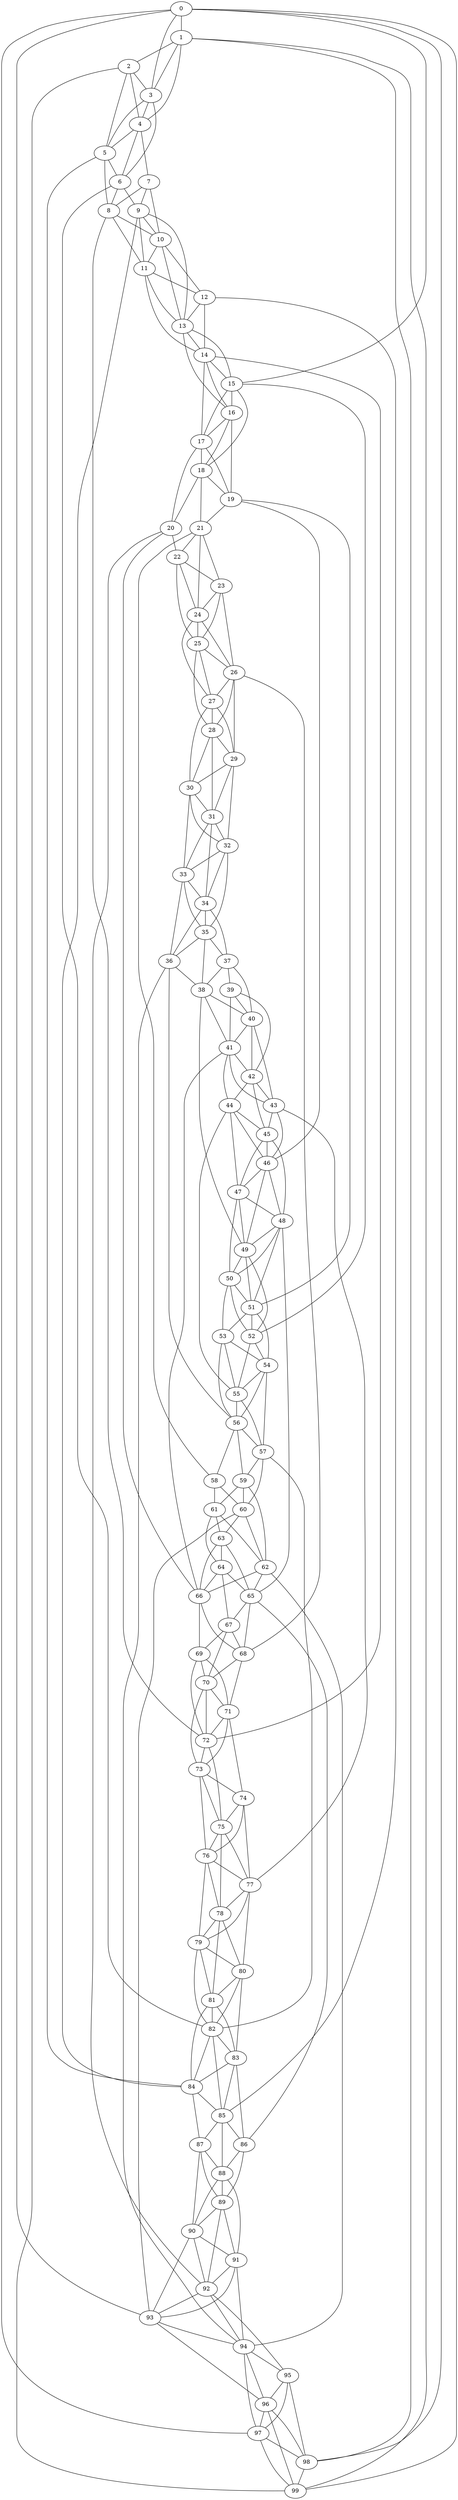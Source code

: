 strict graph "watts_strogatz_graph(100,6,0.1)" {
0;
1;
2;
3;
4;
5;
6;
7;
8;
9;
10;
11;
12;
13;
14;
15;
16;
17;
18;
19;
20;
21;
22;
23;
24;
25;
26;
27;
28;
29;
30;
31;
32;
33;
34;
35;
36;
37;
38;
39;
40;
41;
42;
43;
44;
45;
46;
47;
48;
49;
50;
51;
52;
53;
54;
55;
56;
57;
58;
59;
60;
61;
62;
63;
64;
65;
66;
67;
68;
69;
70;
71;
72;
73;
74;
75;
76;
77;
78;
79;
80;
81;
82;
83;
84;
85;
86;
87;
88;
89;
90;
91;
92;
93;
94;
95;
96;
97;
98;
99;
0 -- 1  [is_available=True, prob="1.0"];
0 -- 3  [is_available=True, prob="0.95530484895"];
0 -- 97  [is_available=True, prob="1.0"];
0 -- 98  [is_available=True, prob="0.932992475526"];
0 -- 15  [is_available=True, prob="0.724619829673"];
0 -- 99  [is_available=True, prob="0.968575084821"];
0 -- 93  [is_available=True, prob="0.345556858001"];
1 -- 2  [is_available=True, prob="1.0"];
1 -- 99  [is_available=True, prob="0.64339460914"];
1 -- 4  [is_available=True, prob="0.378230030794"];
1 -- 98  [is_available=True, prob="1.0"];
1 -- 3  [is_available=True, prob="0.185126451013"];
2 -- 3  [is_available=True, prob="0.848298204996"];
2 -- 4  [is_available=True, prob="1.0"];
2 -- 5  [is_available=True, prob="0.666213341323"];
2 -- 99  [is_available=True, prob="0.710290964756"];
3 -- 4  [is_available=True, prob="0.417591915344"];
3 -- 5  [is_available=True, prob="0.591488362964"];
3 -- 6  [is_available=True, prob="0.893776777054"];
4 -- 5  [is_available=True, prob="0.859464552687"];
4 -- 6  [is_available=True, prob="0.0811681869981"];
4 -- 7  [is_available=True, prob="0.734706004808"];
5 -- 6  [is_available=True, prob="0.508907332091"];
5 -- 8  [is_available=True, prob="0.958351436233"];
5 -- 84  [is_available=True, prob="1.0"];
6 -- 8  [is_available=True, prob="0.729996816073"];
6 -- 9  [is_available=True, prob="1.0"];
6 -- 82  [is_available=True, prob="0.0935084722521"];
7 -- 8  [is_available=True, prob="0.705509552688"];
7 -- 9  [is_available=True, prob="0.300808768996"];
7 -- 10  [is_available=True, prob="0.616190846593"];
8 -- 72  [is_available=True, prob="0.603159919147"];
8 -- 10  [is_available=True, prob="0.656395808432"];
8 -- 11  [is_available=True, prob="1.0"];
9 -- 10  [is_available=True, prob="1.0"];
9 -- 11  [is_available=True, prob="0.433118571296"];
9 -- 13  [is_available=True, prob="0.119802030969"];
9 -- 84  [is_available=True, prob="0.455210948234"];
10 -- 11  [is_available=True, prob="0.222404995829"];
10 -- 12  [is_available=True, prob="0.0673701691717"];
10 -- 13  [is_available=True, prob="0.950305083435"];
11 -- 12  [is_available=True, prob="1.0"];
11 -- 13  [is_available=True, prob="0.810682650516"];
11 -- 14  [is_available=True, prob="0.0540402311435"];
12 -- 13  [is_available=True, prob="0.732551516483"];
12 -- 14  [is_available=True, prob="0.477539306698"];
12 -- 85  [is_available=True, prob="0.0314601994012"];
13 -- 14  [is_available=True, prob="0.4263230275"];
13 -- 15  [is_available=True, prob="0.81529333994"];
13 -- 16  [is_available=True, prob="0.925458791935"];
14 -- 72  [is_available=True, prob="0.0698209365876"];
14 -- 15  [is_available=True, prob="0.138761446649"];
14 -- 16  [is_available=True, prob="0.904780646181"];
14 -- 17  [is_available=True, prob="0.633037206964"];
15 -- 16  [is_available=True, prob="1.0"];
15 -- 17  [is_available=True, prob="0.641283452562"];
15 -- 18  [is_available=True, prob="0.0214683697856"];
15 -- 52  [is_available=True, prob="1.0"];
16 -- 17  [is_available=True, prob="1.0"];
16 -- 18  [is_available=True, prob="0.591228238702"];
16 -- 19  [is_available=True, prob="1.0"];
17 -- 18  [is_available=True, prob="0.0215161689535"];
17 -- 19  [is_available=True, prob="1.0"];
17 -- 20  [is_available=True, prob="0.721303169412"];
18 -- 19  [is_available=True, prob="0.78631979811"];
18 -- 20  [is_available=True, prob="0.458327397808"];
18 -- 21  [is_available=True, prob="1.0"];
19 -- 46  [is_available=True, prob="0.936537921424"];
19 -- 51  [is_available=True, prob="1.0"];
19 -- 21  [is_available=True, prob="1.0"];
20 -- 66  [is_available=True, prob="0.052996563884"];
20 -- 22  [is_available=True, prob="0.771944178554"];
20 -- 92  [is_available=True, prob="1.0"];
21 -- 22  [is_available=True, prob="0.807535615253"];
21 -- 23  [is_available=True, prob="0.291555356968"];
21 -- 24  [is_available=True, prob="0.25933423994"];
21 -- 58  [is_available=True, prob="0.592885954427"];
22 -- 23  [is_available=True, prob="0.0492127012843"];
22 -- 24  [is_available=True, prob="1.0"];
22 -- 25  [is_available=True, prob="0.798932902849"];
23 -- 24  [is_available=True, prob="0.335709574521"];
23 -- 25  [is_available=True, prob="0.552422102422"];
23 -- 26  [is_available=True, prob="0.412799898324"];
24 -- 25  [is_available=True, prob="0.792089631243"];
24 -- 26  [is_available=True, prob="0.152893449694"];
24 -- 27  [is_available=True, prob="0.363019921807"];
25 -- 26  [is_available=True, prob="0.914935530544"];
25 -- 27  [is_available=True, prob="0.83837627936"];
25 -- 28  [is_available=True, prob="1.0"];
26 -- 68  [is_available=True, prob="0.192634594181"];
26 -- 27  [is_available=True, prob="1.0"];
26 -- 28  [is_available=True, prob="1.0"];
26 -- 29  [is_available=True, prob="0.456153742451"];
27 -- 28  [is_available=True, prob="0.721641777779"];
27 -- 29  [is_available=True, prob="0.00682635543819"];
27 -- 30  [is_available=True, prob="0.201125594307"];
28 -- 29  [is_available=True, prob="0.161847142886"];
28 -- 30  [is_available=True, prob="1.0"];
28 -- 31  [is_available=True, prob="0.024771503859"];
29 -- 32  [is_available=True, prob="0.614967133483"];
29 -- 30  [is_available=True, prob="0.394997362225"];
29 -- 31  [is_available=True, prob="0.07325747254"];
30 -- 32  [is_available=True, prob="0.367107848471"];
30 -- 33  [is_available=True, prob="0.823985094581"];
30 -- 31  [is_available=True, prob="0.256308903972"];
31 -- 32  [is_available=True, prob="0.47565192374"];
31 -- 33  [is_available=True, prob="0.946645005394"];
31 -- 34  [is_available=True, prob="0.455020932397"];
32 -- 33  [is_available=True, prob="0.686585850471"];
32 -- 34  [is_available=True, prob="0.555327232019"];
32 -- 35  [is_available=True, prob="0.326513596406"];
33 -- 34  [is_available=True, prob="0.870696946015"];
33 -- 35  [is_available=True, prob="1.0"];
33 -- 36  [is_available=True, prob="0.611721624507"];
34 -- 35  [is_available=True, prob="0.876829444648"];
34 -- 36  [is_available=True, prob="0.402806705713"];
34 -- 37  [is_available=True, prob="0.278948765382"];
35 -- 36  [is_available=True, prob="0.683394504421"];
35 -- 37  [is_available=True, prob="0.981113722776"];
35 -- 38  [is_available=True, prob="0.890274666925"];
36 -- 38  [is_available=True, prob="0.134287089387"];
36 -- 56  [is_available=True, prob="0.564245379804"];
36 -- 94  [is_available=True, prob="0.0466386544911"];
37 -- 38  [is_available=True, prob="0.182380588788"];
37 -- 39  [is_available=True, prob="0.923470298541"];
37 -- 40  [is_available=True, prob="1.0"];
38 -- 40  [is_available=True, prob="0.538878467978"];
38 -- 41  [is_available=True, prob="0.529110042904"];
38 -- 49  [is_available=True, prob="0.672006779483"];
39 -- 40  [is_available=True, prob="0.958147014482"];
39 -- 41  [is_available=True, prob="0.670489567616"];
39 -- 42  [is_available=True, prob="0.370157420364"];
40 -- 41  [is_available=True, prob="1.0"];
40 -- 42  [is_available=True, prob="0.48251034428"];
40 -- 43  [is_available=True, prob="0.569126702152"];
41 -- 66  [is_available=True, prob="0.0823180978583"];
41 -- 42  [is_available=True, prob="0.209796152273"];
41 -- 43  [is_available=True, prob="0.614642426733"];
41 -- 44  [is_available=True, prob="1.0"];
42 -- 43  [is_available=True, prob="0.0455788255487"];
42 -- 44  [is_available=True, prob="1.0"];
42 -- 45  [is_available=True, prob="0.681785532189"];
43 -- 45  [is_available=True, prob="0.620814195048"];
43 -- 46  [is_available=True, prob="0.597933456465"];
43 -- 77  [is_available=True, prob="0.639142129511"];
44 -- 45  [is_available=True, prob="1.0"];
44 -- 46  [is_available=True, prob="1.0"];
44 -- 47  [is_available=True, prob="1.0"];
44 -- 55  [is_available=True, prob="0.988872764346"];
45 -- 46  [is_available=True, prob="0.913976997604"];
45 -- 47  [is_available=True, prob="1.0"];
45 -- 48  [is_available=True, prob="1.0"];
46 -- 47  [is_available=True, prob="1.0"];
46 -- 48  [is_available=True, prob="1.0"];
46 -- 49  [is_available=True, prob="0.468823818507"];
47 -- 48  [is_available=True, prob="0.587296036882"];
47 -- 49  [is_available=True, prob="1.0"];
47 -- 50  [is_available=True, prob="1.0"];
48 -- 65  [is_available=True, prob="0.836166997143"];
48 -- 49  [is_available=True, prob="0.621711683099"];
48 -- 50  [is_available=True, prob="0.407456271505"];
48 -- 51  [is_available=True, prob="1.0"];
49 -- 50  [is_available=True, prob="0.838122948377"];
49 -- 51  [is_available=True, prob="0.320787924043"];
49 -- 52  [is_available=True, prob="0.163197923583"];
50 -- 51  [is_available=True, prob="0.0862963082576"];
50 -- 52  [is_available=True, prob="1.0"];
50 -- 53  [is_available=True, prob="0.0105424419638"];
51 -- 52  [is_available=True, prob="0.0277589948348"];
51 -- 53  [is_available=True, prob="0.822724809032"];
51 -- 54  [is_available=True, prob="0.455930917563"];
52 -- 54  [is_available=True, prob="0.922353384961"];
52 -- 55  [is_available=True, prob="1.0"];
53 -- 54  [is_available=True, prob="0.395674394327"];
53 -- 55  [is_available=True, prob="1.0"];
53 -- 56  [is_available=True, prob="0.116858362275"];
54 -- 55  [is_available=True, prob="1.0"];
54 -- 56  [is_available=True, prob="0.27798001209"];
54 -- 57  [is_available=True, prob="0.089178946843"];
55 -- 56  [is_available=True, prob="0.318501275291"];
55 -- 57  [is_available=True, prob="0.0204483144642"];
56 -- 57  [is_available=True, prob="0.698292454276"];
56 -- 58  [is_available=True, prob="1.0"];
56 -- 59  [is_available=True, prob="0.197420741093"];
57 -- 82  [is_available=True, prob="1.0"];
57 -- 59  [is_available=True, prob="0.696988606306"];
57 -- 60  [is_available=True, prob="1.0"];
58 -- 60  [is_available=True, prob="0.741451002743"];
58 -- 61  [is_available=True, prob="0.925208472655"];
59 -- 60  [is_available=True, prob="0.942896788325"];
59 -- 61  [is_available=True, prob="0.0166253845298"];
59 -- 62  [is_available=True, prob="0.951334527288"];
60 -- 93  [is_available=True, prob="0.676374183725"];
60 -- 62  [is_available=True, prob="1.0"];
60 -- 63  [is_available=True, prob="0.17022486883"];
61 -- 64  [is_available=True, prob="0.274311668528"];
61 -- 62  [is_available=True, prob="1.0"];
61 -- 63  [is_available=True, prob="0.0131781650269"];
62 -- 65  [is_available=True, prob="0.210683976374"];
62 -- 66  [is_available=True, prob="1.0"];
62 -- 94  [is_available=True, prob="0.304405241282"];
63 -- 64  [is_available=True, prob="1.0"];
63 -- 65  [is_available=True, prob="0.548779138698"];
63 -- 66  [is_available=True, prob="1.0"];
64 -- 65  [is_available=True, prob="0.490998026536"];
64 -- 66  [is_available=True, prob="0.0172566916232"];
64 -- 67  [is_available=True, prob="0.465522463131"];
65 -- 67  [is_available=True, prob="0.109571339139"];
65 -- 68  [is_available=True, prob="1.0"];
65 -- 86  [is_available=True, prob="0.960219375152"];
66 -- 68  [is_available=True, prob="1.0"];
66 -- 69  [is_available=True, prob="0.666064654465"];
67 -- 68  [is_available=True, prob="1.0"];
67 -- 69  [is_available=True, prob="0.208121502485"];
67 -- 70  [is_available=True, prob="1.0"];
68 -- 70  [is_available=True, prob="1.0"];
68 -- 71  [is_available=True, prob="0.0989822037697"];
69 -- 70  [is_available=True, prob="1.0"];
69 -- 71  [is_available=True, prob="0.547604936342"];
69 -- 72  [is_available=True, prob="1.0"];
70 -- 71  [is_available=True, prob="0.39483878521"];
70 -- 72  [is_available=True, prob="0.290375584752"];
70 -- 73  [is_available=True, prob="0.598408100438"];
71 -- 72  [is_available=True, prob="1.0"];
71 -- 73  [is_available=True, prob="0.399564480982"];
71 -- 74  [is_available=True, prob="0.389392056597"];
72 -- 73  [is_available=True, prob="0.777077580109"];
72 -- 75  [is_available=True, prob="0.631543427239"];
73 -- 74  [is_available=True, prob="1.0"];
73 -- 75  [is_available=True, prob="0.237595784189"];
73 -- 76  [is_available=True, prob="1.0"];
74 -- 75  [is_available=True, prob="0.74182973721"];
74 -- 76  [is_available=True, prob="1.0"];
74 -- 77  [is_available=True, prob="1.0"];
75 -- 76  [is_available=True, prob="0.264695528855"];
75 -- 77  [is_available=True, prob="0.720131928397"];
75 -- 78  [is_available=True, prob="0.611824999417"];
76 -- 77  [is_available=True, prob="1.0"];
76 -- 78  [is_available=True, prob="0.788528921704"];
76 -- 79  [is_available=True, prob="0.223853017469"];
77 -- 78  [is_available=True, prob="0.628272904827"];
77 -- 79  [is_available=True, prob="0.330997519234"];
77 -- 80  [is_available=True, prob="1.0"];
78 -- 79  [is_available=True, prob="1.0"];
78 -- 80  [is_available=True, prob="1.0"];
78 -- 81  [is_available=True, prob="1.0"];
79 -- 80  [is_available=True, prob="0.00194504401591"];
79 -- 81  [is_available=True, prob="0.947519801387"];
79 -- 82  [is_available=True, prob="1.0"];
80 -- 81  [is_available=True, prob="1.0"];
80 -- 82  [is_available=True, prob="0.871807261953"];
80 -- 83  [is_available=True, prob="0.58385424153"];
81 -- 82  [is_available=True, prob="0.538033875776"];
81 -- 83  [is_available=True, prob="0.725316332688"];
81 -- 84  [is_available=True, prob="0.799273651104"];
82 -- 83  [is_available=True, prob="0.702204212607"];
82 -- 84  [is_available=True, prob="0.406825564074"];
82 -- 85  [is_available=True, prob="0.759931300782"];
83 -- 84  [is_available=True, prob="1.0"];
83 -- 85  [is_available=True, prob="0.379436319508"];
83 -- 86  [is_available=True, prob="0.711501677499"];
84 -- 85  [is_available=True, prob="0.228302807538"];
84 -- 87  [is_available=True, prob="1.0"];
85 -- 86  [is_available=True, prob="0.251141410019"];
85 -- 87  [is_available=True, prob="1.0"];
85 -- 88  [is_available=True, prob="0.858458155833"];
86 -- 88  [is_available=True, prob="0.0976789044988"];
86 -- 89  [is_available=True, prob="0.671595647322"];
87 -- 88  [is_available=True, prob="0.517508555494"];
87 -- 89  [is_available=True, prob="0.761852393507"];
87 -- 90  [is_available=True, prob="0.186890498434"];
88 -- 89  [is_available=True, prob="1.0"];
88 -- 90  [is_available=True, prob="0.736967294909"];
88 -- 91  [is_available=True, prob="0.680446112986"];
89 -- 90  [is_available=True, prob="1.0"];
89 -- 91  [is_available=True, prob="0.875782053545"];
89 -- 92  [is_available=True, prob="0.114733753882"];
90 -- 91  [is_available=True, prob="0.613699768146"];
90 -- 92  [is_available=True, prob="0.66565532492"];
90 -- 93  [is_available=True, prob="1.0"];
91 -- 92  [is_available=True, prob="0.147227783649"];
91 -- 93  [is_available=True, prob="0.384388207609"];
91 -- 94  [is_available=True, prob="1.0"];
92 -- 93  [is_available=True, prob="0.608285498378"];
92 -- 94  [is_available=True, prob="0.5244288849"];
92 -- 95  [is_available=True, prob="1.0"];
93 -- 96  [is_available=True, prob="0.557222698668"];
93 -- 94  [is_available=True, prob="1.0"];
94 -- 96  [is_available=True, prob="1.0"];
94 -- 97  [is_available=True, prob="1.0"];
94 -- 95  [is_available=True, prob="0.487144184691"];
95 -- 96  [is_available=True, prob="1.0"];
95 -- 97  [is_available=True, prob="0.642441283346"];
95 -- 98  [is_available=True, prob="0.273420020839"];
96 -- 97  [is_available=True, prob="0.819959636358"];
96 -- 98  [is_available=True, prob="0.598172817829"];
96 -- 99  [is_available=True, prob="0.105959411505"];
97 -- 98  [is_available=True, prob="0.0103093639567"];
97 -- 99  [is_available=True, prob="0.346573400842"];
98 -- 99  [is_available=True, prob="1.0"];
}
